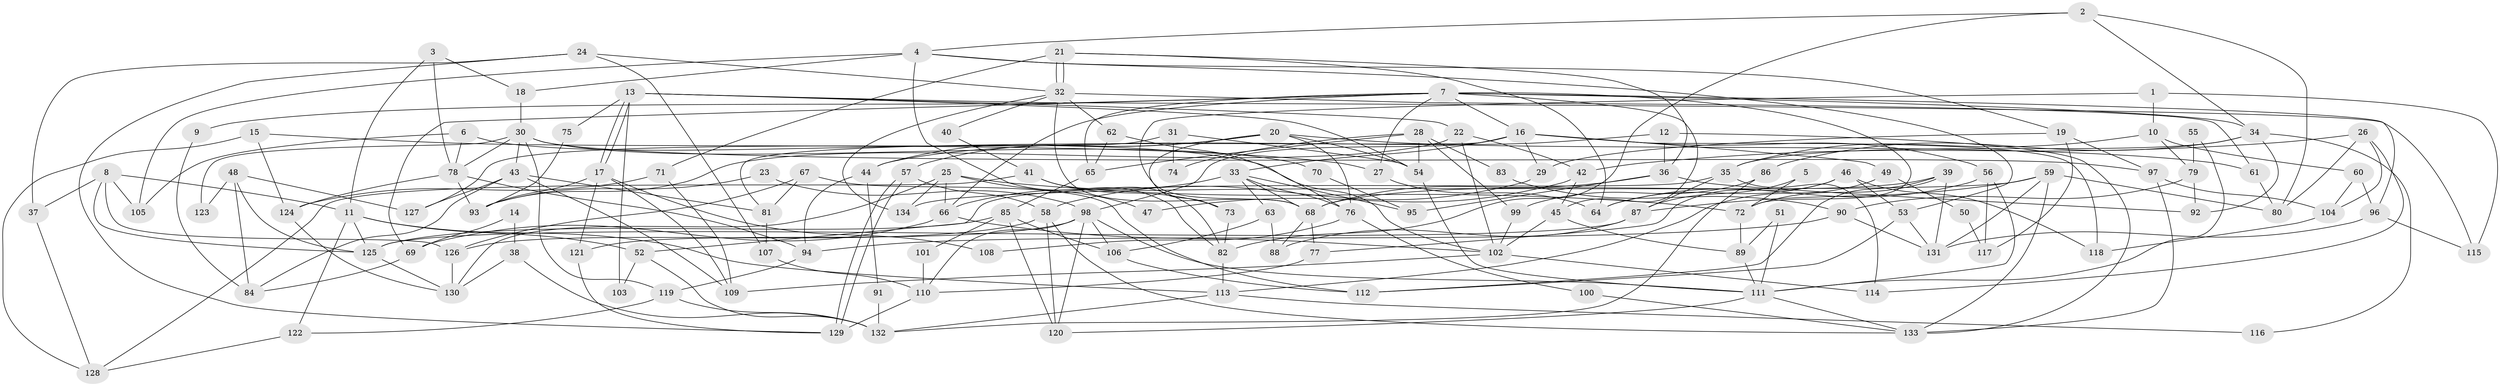 // coarse degree distribution, {3: 0.20930232558139536, 6: 0.1511627906976744, 7: 0.12790697674418605, 8: 0.11627906976744186, 2: 0.12790697674418605, 12: 0.011627906976744186, 5: 0.10465116279069768, 10: 0.011627906976744186, 9: 0.023255813953488372, 4: 0.11627906976744186}
// Generated by graph-tools (version 1.1) at 2025/42/03/06/25 10:42:00]
// undirected, 134 vertices, 268 edges
graph export_dot {
graph [start="1"]
  node [color=gray90,style=filled];
  1;
  2;
  3;
  4;
  5;
  6;
  7;
  8;
  9;
  10;
  11;
  12;
  13;
  14;
  15;
  16;
  17;
  18;
  19;
  20;
  21;
  22;
  23;
  24;
  25;
  26;
  27;
  28;
  29;
  30;
  31;
  32;
  33;
  34;
  35;
  36;
  37;
  38;
  39;
  40;
  41;
  42;
  43;
  44;
  45;
  46;
  47;
  48;
  49;
  50;
  51;
  52;
  53;
  54;
  55;
  56;
  57;
  58;
  59;
  60;
  61;
  62;
  63;
  64;
  65;
  66;
  67;
  68;
  69;
  70;
  71;
  72;
  73;
  74;
  75;
  76;
  77;
  78;
  79;
  80;
  81;
  82;
  83;
  84;
  85;
  86;
  87;
  88;
  89;
  90;
  91;
  92;
  93;
  94;
  95;
  96;
  97;
  98;
  99;
  100;
  101;
  102;
  103;
  104;
  105;
  106;
  107;
  108;
  109;
  110;
  111;
  112;
  113;
  114;
  115;
  116;
  117;
  118;
  119;
  120;
  121;
  122;
  123;
  124;
  125;
  126;
  127;
  128;
  129;
  130;
  131;
  132;
  133;
  134;
  1 -- 68;
  1 -- 115;
  1 -- 10;
  2 -- 4;
  2 -- 34;
  2 -- 80;
  2 -- 82;
  3 -- 11;
  3 -- 18;
  3 -- 78;
  4 -- 19;
  4 -- 82;
  4 -- 18;
  4 -- 53;
  4 -- 105;
  5 -- 72;
  5 -- 87;
  6 -- 105;
  6 -- 102;
  6 -- 78;
  7 -- 27;
  7 -- 16;
  7 -- 9;
  7 -- 34;
  7 -- 45;
  7 -- 65;
  7 -- 66;
  7 -- 69;
  7 -- 72;
  7 -- 96;
  8 -- 126;
  8 -- 11;
  8 -- 37;
  8 -- 105;
  8 -- 125;
  9 -- 84;
  10 -- 60;
  10 -- 35;
  10 -- 79;
  11 -- 113;
  11 -- 125;
  11 -- 52;
  11 -- 122;
  12 -- 133;
  12 -- 44;
  12 -- 36;
  13 -- 22;
  13 -- 17;
  13 -- 17;
  13 -- 54;
  13 -- 75;
  13 -- 103;
  13 -- 115;
  14 -- 38;
  14 -- 69;
  15 -- 128;
  15 -- 124;
  15 -- 27;
  16 -- 98;
  16 -- 33;
  16 -- 29;
  16 -- 49;
  16 -- 56;
  16 -- 81;
  16 -- 118;
  17 -- 93;
  17 -- 108;
  17 -- 109;
  17 -- 121;
  18 -- 30;
  19 -- 97;
  19 -- 29;
  19 -- 117;
  20 -- 76;
  20 -- 54;
  20 -- 44;
  20 -- 57;
  20 -- 61;
  20 -- 73;
  21 -- 32;
  21 -- 32;
  21 -- 36;
  21 -- 64;
  21 -- 71;
  22 -- 102;
  22 -- 42;
  22 -- 93;
  23 -- 98;
  23 -- 93;
  24 -- 32;
  24 -- 129;
  24 -- 37;
  24 -- 107;
  25 -- 130;
  25 -- 72;
  25 -- 47;
  25 -- 66;
  25 -- 134;
  26 -- 114;
  26 -- 80;
  26 -- 42;
  26 -- 104;
  27 -- 64;
  28 -- 54;
  28 -- 99;
  28 -- 65;
  28 -- 74;
  28 -- 83;
  29 -- 58;
  30 -- 78;
  30 -- 43;
  30 -- 70;
  30 -- 97;
  30 -- 119;
  30 -- 123;
  31 -- 127;
  31 -- 54;
  31 -- 74;
  32 -- 134;
  32 -- 40;
  32 -- 61;
  32 -- 62;
  32 -- 68;
  33 -- 66;
  33 -- 68;
  33 -- 63;
  33 -- 76;
  33 -- 95;
  34 -- 35;
  34 -- 86;
  34 -- 92;
  34 -- 116;
  35 -- 87;
  35 -- 52;
  35 -- 114;
  36 -- 68;
  36 -- 92;
  36 -- 95;
  37 -- 128;
  38 -- 132;
  38 -- 130;
  39 -- 112;
  39 -- 68;
  39 -- 72;
  39 -- 131;
  40 -- 41;
  41 -- 128;
  41 -- 82;
  41 -- 73;
  42 -- 45;
  42 -- 47;
  43 -- 109;
  43 -- 81;
  43 -- 84;
  43 -- 127;
  44 -- 94;
  44 -- 91;
  45 -- 102;
  45 -- 89;
  46 -- 53;
  46 -- 118;
  46 -- 64;
  46 -- 77;
  48 -- 125;
  48 -- 84;
  48 -- 123;
  48 -- 127;
  49 -- 113;
  49 -- 50;
  50 -- 117;
  51 -- 89;
  51 -- 111;
  52 -- 103;
  52 -- 132;
  53 -- 131;
  53 -- 112;
  54 -- 111;
  55 -- 79;
  55 -- 111;
  56 -- 64;
  56 -- 111;
  56 -- 117;
  57 -- 129;
  57 -- 129;
  57 -- 58;
  58 -- 120;
  58 -- 126;
  58 -- 133;
  59 -- 80;
  59 -- 133;
  59 -- 87;
  59 -- 131;
  59 -- 134;
  60 -- 96;
  60 -- 104;
  61 -- 80;
  62 -- 65;
  62 -- 76;
  63 -- 106;
  63 -- 88;
  65 -- 85;
  66 -- 69;
  66 -- 102;
  67 -- 112;
  67 -- 81;
  67 -- 126;
  68 -- 77;
  68 -- 88;
  69 -- 84;
  70 -- 95;
  71 -- 124;
  71 -- 109;
  72 -- 89;
  73 -- 82;
  75 -- 93;
  76 -- 100;
  76 -- 108;
  77 -- 110;
  78 -- 93;
  78 -- 94;
  78 -- 124;
  79 -- 92;
  79 -- 90;
  81 -- 107;
  82 -- 113;
  83 -- 90;
  85 -- 125;
  85 -- 101;
  85 -- 106;
  85 -- 120;
  86 -- 132;
  86 -- 99;
  87 -- 88;
  87 -- 125;
  89 -- 111;
  90 -- 131;
  90 -- 94;
  91 -- 132;
  94 -- 119;
  96 -- 131;
  96 -- 115;
  97 -- 133;
  97 -- 104;
  98 -- 120;
  98 -- 111;
  98 -- 106;
  98 -- 110;
  98 -- 121;
  99 -- 102;
  100 -- 133;
  101 -- 110;
  102 -- 109;
  102 -- 114;
  104 -- 118;
  106 -- 112;
  107 -- 110;
  110 -- 129;
  111 -- 120;
  111 -- 133;
  113 -- 132;
  113 -- 116;
  119 -- 122;
  119 -- 132;
  121 -- 129;
  122 -- 128;
  124 -- 130;
  125 -- 130;
  126 -- 130;
}
